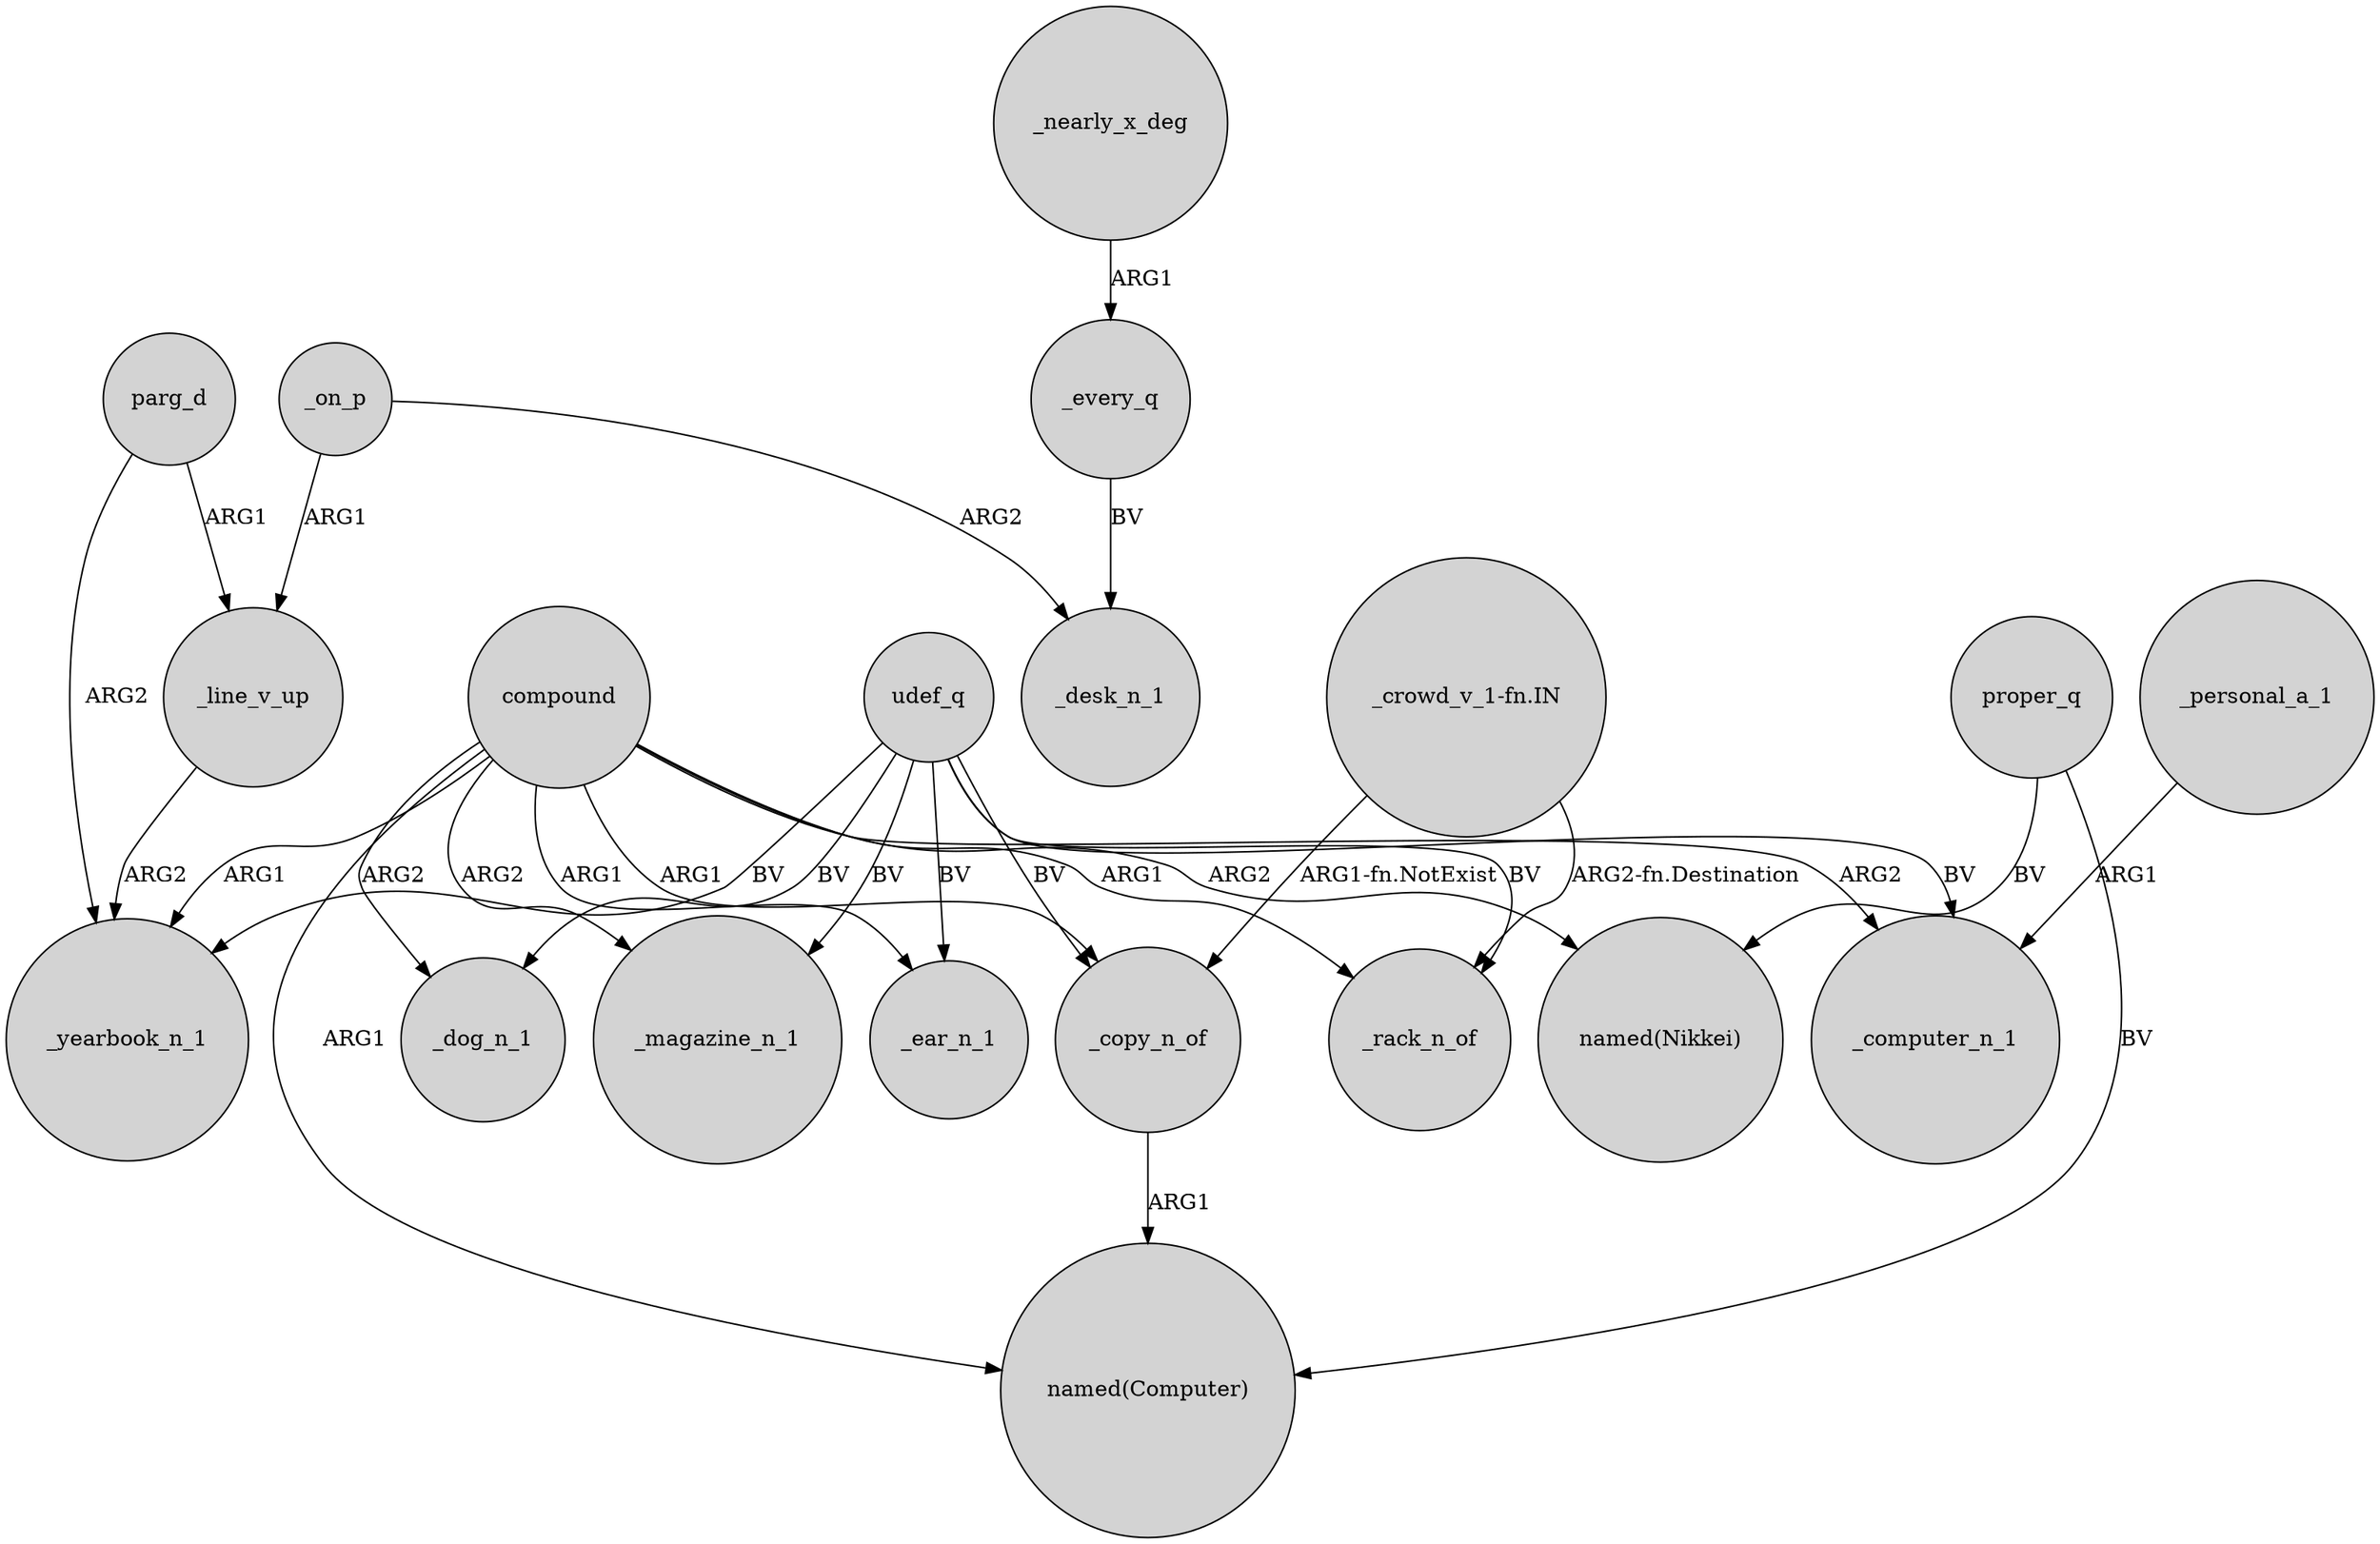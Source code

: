 digraph {
	node [shape=circle style=filled]
	compound -> _dog_n_1 [label=ARG2]
	_nearly_x_deg -> _every_q [label=ARG1]
	compound -> _yearbook_n_1 [label=ARG1]
	parg_d -> _line_v_up [label=ARG1]
	udef_q -> _dog_n_1 [label=BV]
	_line_v_up -> _yearbook_n_1 [label=ARG2]
	_on_p -> _line_v_up [label=ARG1]
	"_crowd_v_1-fn.IN" -> _copy_n_of [label="ARG1-fn.NotExist"]
	compound -> _rack_n_of [label=ARG1]
	udef_q -> _computer_n_1 [label=BV]
	compound -> _computer_n_1 [label=ARG2]
	compound -> "named(Computer)" [label=ARG1]
	udef_q -> _magazine_n_1 [label=BV]
	udef_q -> _rack_n_of [label=BV]
	parg_d -> _yearbook_n_1 [label=ARG2]
	proper_q -> "named(Nikkei)" [label=BV]
	udef_q -> _yearbook_n_1 [label=BV]
	_personal_a_1 -> _computer_n_1 [label=ARG1]
	_copy_n_of -> "named(Computer)" [label=ARG1]
	compound -> "named(Nikkei)" [label=ARG2]
	_on_p -> _desk_n_1 [label=ARG2]
	udef_q -> _ear_n_1 [label=BV]
	_every_q -> _desk_n_1 [label=BV]
	compound -> _copy_n_of [label=ARG1]
	proper_q -> "named(Computer)" [label=BV]
	compound -> _magazine_n_1 [label=ARG2]
	compound -> _ear_n_1 [label=ARG1]
	"_crowd_v_1-fn.IN" -> _rack_n_of [label="ARG2-fn.Destination"]
	udef_q -> _copy_n_of [label=BV]
}
